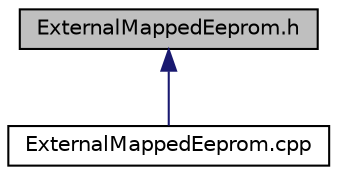 digraph "ExternalMappedEeprom.h"
{
  edge [fontname="Helvetica",fontsize="10",labelfontname="Helvetica",labelfontsize="10"];
  node [fontname="Helvetica",fontsize="10",shape=record];
  Node1 [label="ExternalMappedEeprom.h",height=0.2,width=0.4,color="black", fillcolor="grey75", style="filled", fontcolor="black"];
  Node1 -> Node2 [dir="back",color="midnightblue",fontsize="10",style="solid",fontname="Helvetica"];
  Node2 [label="ExternalMappedEeprom.cpp",height=0.2,width=0.4,color="black", fillcolor="white", style="filled",URL="$ExternalMappedEeprom_8cpp.html"];
}
